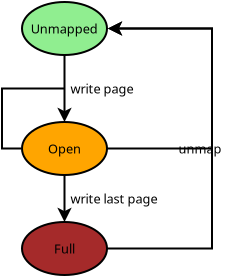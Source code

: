 <?xml version="1.0" encoding="UTF-8"?>
<dia:diagram xmlns:dia="http://www.lysator.liu.se/~alla/dia/">
  <dia:layer name="Background" visible="true" active="true">
    <dia:object type="Standard - Ellipse" version="0" id="O0">
      <dia:attribute name="obj_pos">
        <dia:point val="18.605,4.375"/>
      </dia:attribute>
      <dia:attribute name="obj_bb">
        <dia:rectangle val="18.555,4.325;22.905,7.075"/>
      </dia:attribute>
      <dia:attribute name="elem_corner">
        <dia:point val="18.605,4.375"/>
      </dia:attribute>
      <dia:attribute name="elem_width">
        <dia:real val="4.25"/>
      </dia:attribute>
      <dia:attribute name="elem_height">
        <dia:real val="2.65"/>
      </dia:attribute>
      <dia:attribute name="border_width">
        <dia:real val="0.1"/>
      </dia:attribute>
      <dia:attribute name="inner_color">
        <dia:color val="#90ee90"/>
      </dia:attribute>
    </dia:object>
    <dia:object type="Standard - Text" version="1" id="O1">
      <dia:attribute name="obj_pos">
        <dia:point val="20.73,5.7"/>
      </dia:attribute>
      <dia:attribute name="obj_bb">
        <dia:rectangle val="18.977,5.327;22.483,6.072"/>
      </dia:attribute>
      <dia:attribute name="text">
        <dia:composite type="text">
          <dia:attribute name="string">
            <dia:string>#Unmapped#</dia:string>
          </dia:attribute>
          <dia:attribute name="font">
            <dia:font family="sans" style="0" name="Helvetica"/>
          </dia:attribute>
          <dia:attribute name="height">
            <dia:real val="0.8"/>
          </dia:attribute>
          <dia:attribute name="pos">
            <dia:point val="20.73,5.923"/>
          </dia:attribute>
          <dia:attribute name="color">
            <dia:color val="#000000"/>
          </dia:attribute>
          <dia:attribute name="alignment">
            <dia:enum val="1"/>
          </dia:attribute>
        </dia:composite>
      </dia:attribute>
      <dia:attribute name="valign">
        <dia:enum val="2"/>
      </dia:attribute>
      <dia:connections>
        <dia:connection handle="0" to="O0" connection="8"/>
      </dia:connections>
    </dia:object>
    <dia:object type="Standard - Ellipse" version="0" id="O2">
      <dia:attribute name="obj_pos">
        <dia:point val="18.605,10.375"/>
      </dia:attribute>
      <dia:attribute name="obj_bb">
        <dia:rectangle val="18.555,10.325;22.905,13.075"/>
      </dia:attribute>
      <dia:attribute name="elem_corner">
        <dia:point val="18.605,10.375"/>
      </dia:attribute>
      <dia:attribute name="elem_width">
        <dia:real val="4.25"/>
      </dia:attribute>
      <dia:attribute name="elem_height">
        <dia:real val="2.65"/>
      </dia:attribute>
      <dia:attribute name="border_width">
        <dia:real val="0.1"/>
      </dia:attribute>
      <dia:attribute name="inner_color">
        <dia:color val="#ffa500"/>
      </dia:attribute>
    </dia:object>
    <dia:object type="Standard - Text" version="1" id="O3">
      <dia:attribute name="obj_pos">
        <dia:point val="20.73,11.7"/>
      </dia:attribute>
      <dia:attribute name="obj_bb">
        <dia:rectangle val="19.874,11.328;21.586,12.072"/>
      </dia:attribute>
      <dia:attribute name="text">
        <dia:composite type="text">
          <dia:attribute name="string">
            <dia:string>#Open#</dia:string>
          </dia:attribute>
          <dia:attribute name="font">
            <dia:font family="sans" style="0" name="Helvetica"/>
          </dia:attribute>
          <dia:attribute name="height">
            <dia:real val="0.8"/>
          </dia:attribute>
          <dia:attribute name="pos">
            <dia:point val="20.73,11.922"/>
          </dia:attribute>
          <dia:attribute name="color">
            <dia:color val="#000000"/>
          </dia:attribute>
          <dia:attribute name="alignment">
            <dia:enum val="1"/>
          </dia:attribute>
        </dia:composite>
      </dia:attribute>
      <dia:attribute name="valign">
        <dia:enum val="2"/>
      </dia:attribute>
      <dia:connections>
        <dia:connection handle="0" to="O2" connection="8"/>
      </dia:connections>
    </dia:object>
    <dia:object type="Standard - Line" version="0" id="O4">
      <dia:attribute name="obj_pos">
        <dia:point val="20.73,7.025"/>
      </dia:attribute>
      <dia:attribute name="obj_bb">
        <dia:rectangle val="20.368,6.975;21.092,10.487"/>
      </dia:attribute>
      <dia:attribute name="conn_endpoints">
        <dia:point val="20.73,7.025"/>
        <dia:point val="20.73,10.375"/>
      </dia:attribute>
      <dia:attribute name="numcp">
        <dia:int val="1"/>
      </dia:attribute>
      <dia:attribute name="end_arrow">
        <dia:enum val="22"/>
      </dia:attribute>
      <dia:attribute name="end_arrow_length">
        <dia:real val="0.5"/>
      </dia:attribute>
      <dia:attribute name="end_arrow_width">
        <dia:real val="0.5"/>
      </dia:attribute>
      <dia:connections>
        <dia:connection handle="0" to="O0" connection="6"/>
        <dia:connection handle="1" to="O2" connection="1"/>
      </dia:connections>
    </dia:object>
    <dia:object type="Standard - Text" version="1" id="O5">
      <dia:attribute name="obj_pos">
        <dia:point val="20.73,8.7"/>
      </dia:attribute>
      <dia:attribute name="obj_bb">
        <dia:rectangle val="20.73,8.328;24.547,9.072"/>
      </dia:attribute>
      <dia:attribute name="text">
        <dia:composite type="text">
          <dia:attribute name="string">
            <dia:string>#  write page#</dia:string>
          </dia:attribute>
          <dia:attribute name="font">
            <dia:font family="sans" style="0" name="Helvetica"/>
          </dia:attribute>
          <dia:attribute name="height">
            <dia:real val="0.8"/>
          </dia:attribute>
          <dia:attribute name="pos">
            <dia:point val="20.73,8.922"/>
          </dia:attribute>
          <dia:attribute name="color">
            <dia:color val="#000000"/>
          </dia:attribute>
          <dia:attribute name="alignment">
            <dia:enum val="0"/>
          </dia:attribute>
        </dia:composite>
      </dia:attribute>
      <dia:attribute name="valign">
        <dia:enum val="2"/>
      </dia:attribute>
      <dia:connections>
        <dia:connection handle="0" to="O4" connection="0"/>
      </dia:connections>
    </dia:object>
    <dia:object type="Standard - Ellipse" version="0" id="O6">
      <dia:attribute name="obj_pos">
        <dia:point val="18.605,15.375"/>
      </dia:attribute>
      <dia:attribute name="obj_bb">
        <dia:rectangle val="18.555,15.325;22.905,18.075"/>
      </dia:attribute>
      <dia:attribute name="elem_corner">
        <dia:point val="18.605,15.375"/>
      </dia:attribute>
      <dia:attribute name="elem_width">
        <dia:real val="4.25"/>
      </dia:attribute>
      <dia:attribute name="elem_height">
        <dia:real val="2.65"/>
      </dia:attribute>
      <dia:attribute name="border_width">
        <dia:real val="0.1"/>
      </dia:attribute>
      <dia:attribute name="inner_color">
        <dia:color val="#a52a2a"/>
      </dia:attribute>
    </dia:object>
    <dia:object type="Standard - Text" version="1" id="O7">
      <dia:attribute name="obj_pos">
        <dia:point val="20.73,16.7"/>
      </dia:attribute>
      <dia:attribute name="obj_bb">
        <dia:rectangle val="20.184,16.328;21.276,17.073"/>
      </dia:attribute>
      <dia:attribute name="text">
        <dia:composite type="text">
          <dia:attribute name="string">
            <dia:string>#Full#</dia:string>
          </dia:attribute>
          <dia:attribute name="font">
            <dia:font family="sans" style="0" name="Helvetica"/>
          </dia:attribute>
          <dia:attribute name="height">
            <dia:real val="0.8"/>
          </dia:attribute>
          <dia:attribute name="pos">
            <dia:point val="20.73,16.922"/>
          </dia:attribute>
          <dia:attribute name="color">
            <dia:color val="#000000"/>
          </dia:attribute>
          <dia:attribute name="alignment">
            <dia:enum val="1"/>
          </dia:attribute>
        </dia:composite>
      </dia:attribute>
      <dia:attribute name="valign">
        <dia:enum val="2"/>
      </dia:attribute>
      <dia:connections>
        <dia:connection handle="0" to="O6" connection="8"/>
      </dia:connections>
    </dia:object>
    <dia:object type="Standard - Line" version="0" id="O8">
      <dia:attribute name="obj_pos">
        <dia:point val="20.73,13.025"/>
      </dia:attribute>
      <dia:attribute name="obj_bb">
        <dia:rectangle val="20.368,12.975;21.092,15.487"/>
      </dia:attribute>
      <dia:attribute name="conn_endpoints">
        <dia:point val="20.73,13.025"/>
        <dia:point val="20.73,15.375"/>
      </dia:attribute>
      <dia:attribute name="numcp">
        <dia:int val="1"/>
      </dia:attribute>
      <dia:attribute name="end_arrow">
        <dia:enum val="22"/>
      </dia:attribute>
      <dia:attribute name="end_arrow_length">
        <dia:real val="0.5"/>
      </dia:attribute>
      <dia:attribute name="end_arrow_width">
        <dia:real val="0.5"/>
      </dia:attribute>
      <dia:connections>
        <dia:connection handle="0" to="O2" connection="6"/>
        <dia:connection handle="1" to="O6" connection="1"/>
      </dia:connections>
    </dia:object>
    <dia:object type="Standard - Text" version="1" id="O9">
      <dia:attribute name="obj_pos">
        <dia:point val="20.73,14.2"/>
      </dia:attribute>
      <dia:attribute name="obj_bb">
        <dia:rectangle val="20.73,13.828;25.902,14.572"/>
      </dia:attribute>
      <dia:attribute name="text">
        <dia:composite type="text">
          <dia:attribute name="string">
            <dia:string>#  write last page#</dia:string>
          </dia:attribute>
          <dia:attribute name="font">
            <dia:font family="sans" style="0" name="Helvetica"/>
          </dia:attribute>
          <dia:attribute name="height">
            <dia:real val="0.8"/>
          </dia:attribute>
          <dia:attribute name="pos">
            <dia:point val="20.73,14.422"/>
          </dia:attribute>
          <dia:attribute name="color">
            <dia:color val="#000000"/>
          </dia:attribute>
          <dia:attribute name="alignment">
            <dia:enum val="0"/>
          </dia:attribute>
        </dia:composite>
      </dia:attribute>
      <dia:attribute name="valign">
        <dia:enum val="2"/>
      </dia:attribute>
      <dia:connections>
        <dia:connection handle="0" to="O8" connection="0"/>
      </dia:connections>
    </dia:object>
    <dia:object type="Standard - Text" version="1" id="O10">
      <dia:attribute name="obj_pos">
        <dia:point val="20.73,11.7"/>
      </dia:attribute>
      <dia:attribute name="obj_bb">
        <dia:rectangle val="20.73,11.328;30.657,12.072"/>
      </dia:attribute>
      <dia:attribute name="text">
        <dia:composite type="text">
          <dia:attribute name="string">
            <dia:string>#                                      unmap#</dia:string>
          </dia:attribute>
          <dia:attribute name="font">
            <dia:font family="sans" style="0" name="Helvetica"/>
          </dia:attribute>
          <dia:attribute name="height">
            <dia:real val="0.8"/>
          </dia:attribute>
          <dia:attribute name="pos">
            <dia:point val="20.73,11.922"/>
          </dia:attribute>
          <dia:attribute name="color">
            <dia:color val="#000000"/>
          </dia:attribute>
          <dia:attribute name="alignment">
            <dia:enum val="0"/>
          </dia:attribute>
        </dia:composite>
      </dia:attribute>
      <dia:attribute name="valign">
        <dia:enum val="2"/>
      </dia:attribute>
      <dia:connections>
        <dia:connection handle="0" to="O2" connection="8"/>
      </dia:connections>
    </dia:object>
    <dia:object type="Standard - ZigZagLine" version="1" id="O11">
      <dia:attribute name="obj_pos">
        <dia:point val="22.855,16.7"/>
      </dia:attribute>
      <dia:attribute name="obj_bb">
        <dia:rectangle val="22.786,5.338;28.155,16.75"/>
      </dia:attribute>
      <dia:attribute name="orth_points">
        <dia:point val="22.855,16.7"/>
        <dia:point val="28.105,16.7"/>
        <dia:point val="28.105,5.7"/>
        <dia:point val="22.898,5.7"/>
      </dia:attribute>
      <dia:attribute name="orth_orient">
        <dia:enum val="0"/>
        <dia:enum val="1"/>
        <dia:enum val="0"/>
      </dia:attribute>
      <dia:attribute name="autorouting">
        <dia:boolean val="false"/>
      </dia:attribute>
      <dia:attribute name="end_arrow">
        <dia:enum val="22"/>
      </dia:attribute>
      <dia:attribute name="end_arrow_length">
        <dia:real val="0.5"/>
      </dia:attribute>
      <dia:attribute name="end_arrow_width">
        <dia:real val="0.5"/>
      </dia:attribute>
      <dia:connections>
        <dia:connection handle="0" to="O6" connection="4"/>
        <dia:connection handle="1" to="O0" connection="8"/>
      </dia:connections>
    </dia:object>
    <dia:object type="Standard - ZigZagLine" version="1" id="O12">
      <dia:attribute name="obj_pos">
        <dia:point val="18.556,11.7"/>
      </dia:attribute>
      <dia:attribute name="obj_bb">
        <dia:rectangle val="17.555,8.65;20.78,11.75"/>
      </dia:attribute>
      <dia:attribute name="orth_points">
        <dia:point val="18.556,11.7"/>
        <dia:point val="17.605,11.7"/>
        <dia:point val="17.605,8.7"/>
        <dia:point val="20.73,8.7"/>
      </dia:attribute>
      <dia:attribute name="orth_orient">
        <dia:enum val="0"/>
        <dia:enum val="1"/>
        <dia:enum val="0"/>
      </dia:attribute>
      <dia:attribute name="autorouting">
        <dia:boolean val="false"/>
      </dia:attribute>
      <dia:connections>
        <dia:connection handle="0" to="O2" connection="8"/>
        <dia:connection handle="1" to="O4" connection="0"/>
      </dia:connections>
    </dia:object>
    <dia:object type="Standard - ZigZagLine" version="1" id="O13">
      <dia:attribute name="obj_pos">
        <dia:point val="22.855,11.7"/>
      </dia:attribute>
      <dia:attribute name="obj_bb">
        <dia:rectangle val="22.786,5.338;28.155,11.75"/>
      </dia:attribute>
      <dia:attribute name="orth_points">
        <dia:point val="22.855,11.7"/>
        <dia:point val="28.105,11.7"/>
        <dia:point val="28.105,5.7"/>
        <dia:point val="22.898,5.7"/>
      </dia:attribute>
      <dia:attribute name="orth_orient">
        <dia:enum val="0"/>
        <dia:enum val="1"/>
        <dia:enum val="0"/>
      </dia:attribute>
      <dia:attribute name="autorouting">
        <dia:boolean val="false"/>
      </dia:attribute>
      <dia:attribute name="end_arrow">
        <dia:enum val="22"/>
      </dia:attribute>
      <dia:attribute name="end_arrow_length">
        <dia:real val="0.5"/>
      </dia:attribute>
      <dia:attribute name="end_arrow_width">
        <dia:real val="0.5"/>
      </dia:attribute>
      <dia:connections>
        <dia:connection handle="0" to="O2" connection="4"/>
        <dia:connection handle="1" to="O0" connection="8"/>
      </dia:connections>
    </dia:object>
  </dia:layer>
</dia:diagram>
